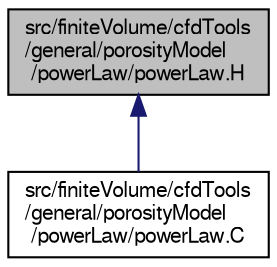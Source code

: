 digraph "src/finiteVolume/cfdTools/general/porosityModel/powerLaw/powerLaw.H"
{
  bgcolor="transparent";
  edge [fontname="FreeSans",fontsize="10",labelfontname="FreeSans",labelfontsize="10"];
  node [fontname="FreeSans",fontsize="10",shape=record];
  Node275 [label="src/finiteVolume/cfdTools\l/general/porosityModel\l/powerLaw/powerLaw.H",height=0.2,width=0.4,color="black", fillcolor="grey75", style="filled", fontcolor="black"];
  Node275 -> Node276 [dir="back",color="midnightblue",fontsize="10",style="solid",fontname="FreeSans"];
  Node276 [label="src/finiteVolume/cfdTools\l/general/porosityModel\l/powerLaw/powerLaw.C",height=0.2,width=0.4,color="black",URL="$a39326.html"];
}
